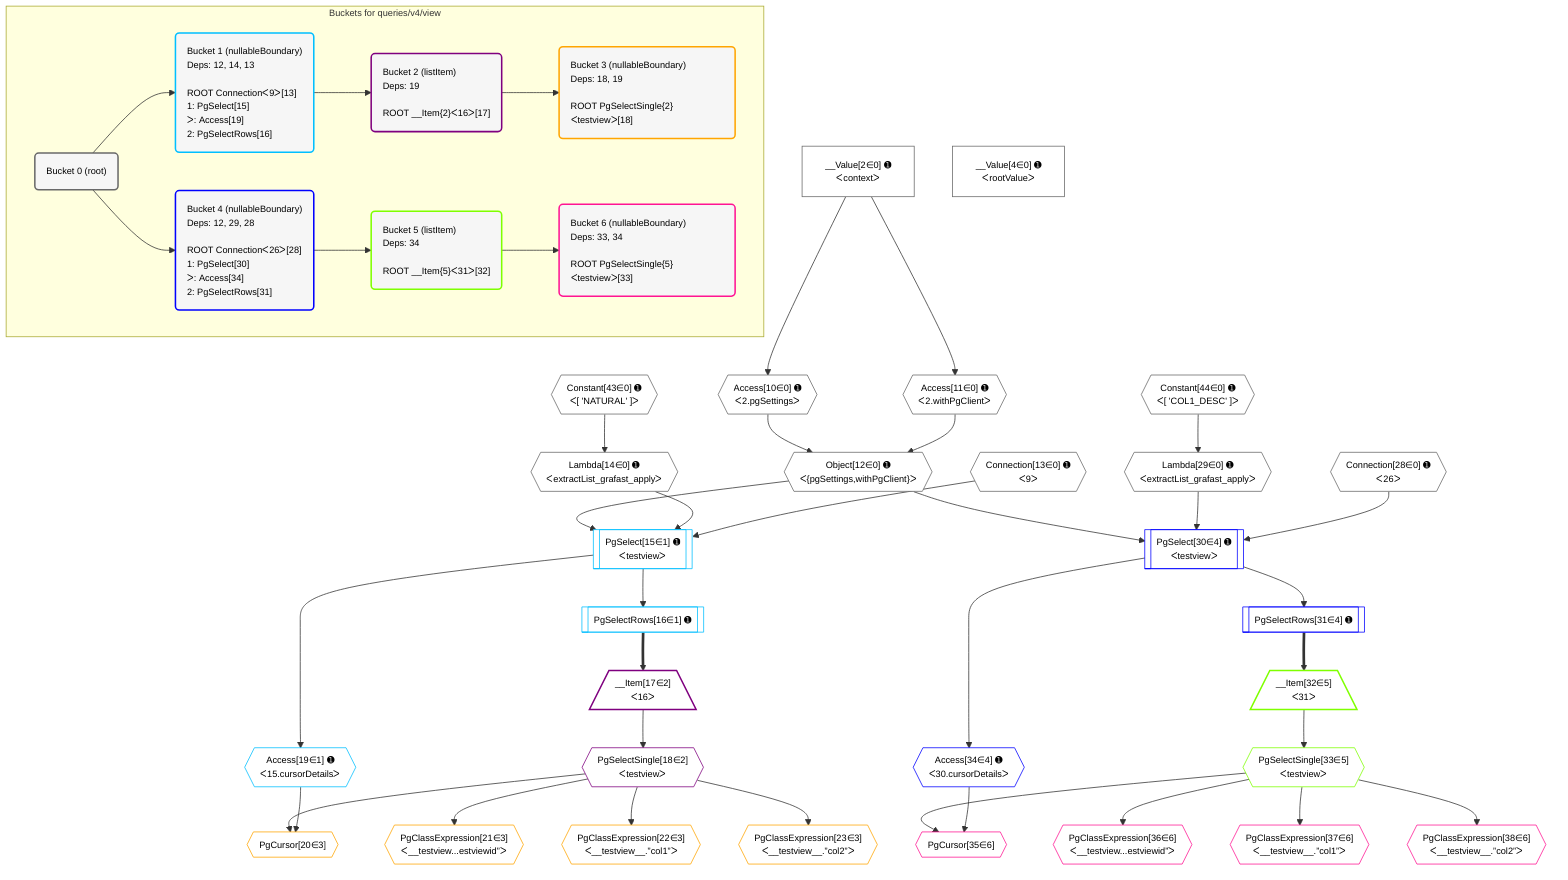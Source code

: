 %%{init: {'themeVariables': { 'fontSize': '12px'}}}%%
graph TD
    classDef path fill:#eee,stroke:#000,color:#000
    classDef plan fill:#fff,stroke-width:1px,color:#000
    classDef itemplan fill:#fff,stroke-width:2px,color:#000
    classDef unbatchedplan fill:#dff,stroke-width:1px,color:#000
    classDef sideeffectplan fill:#fcc,stroke-width:2px,color:#000
    classDef bucket fill:#f6f6f6,color:#000,stroke-width:2px,text-align:left


    %% plan dependencies
    Object12{{"Object[12∈0] ➊<br />ᐸ{pgSettings,withPgClient}ᐳ"}}:::plan
    Access10{{"Access[10∈0] ➊<br />ᐸ2.pgSettingsᐳ"}}:::plan
    Access11{{"Access[11∈0] ➊<br />ᐸ2.withPgClientᐳ"}}:::plan
    Access10 & Access11 --> Object12
    __Value2["__Value[2∈0] ➊<br />ᐸcontextᐳ"]:::plan
    __Value2 --> Access10
    __Value2 --> Access11
    Lambda14{{"Lambda[14∈0] ➊<br />ᐸextractList_grafast_applyᐳ"}}:::plan
    Constant43{{"Constant[43∈0] ➊<br />ᐸ[ 'NATURAL' ]ᐳ"}}:::plan
    Constant43 --> Lambda14
    Lambda29{{"Lambda[29∈0] ➊<br />ᐸextractList_grafast_applyᐳ"}}:::plan
    Constant44{{"Constant[44∈0] ➊<br />ᐸ[ 'COL1_DESC' ]ᐳ"}}:::plan
    Constant44 --> Lambda29
    __Value4["__Value[4∈0] ➊<br />ᐸrootValueᐳ"]:::plan
    Connection13{{"Connection[13∈0] ➊<br />ᐸ9ᐳ"}}:::plan
    Connection28{{"Connection[28∈0] ➊<br />ᐸ26ᐳ"}}:::plan
    PgSelect15[["PgSelect[15∈1] ➊<br />ᐸtestviewᐳ"]]:::plan
    Object12 & Lambda14 & Connection13 --> PgSelect15
    PgSelectRows16[["PgSelectRows[16∈1] ➊"]]:::plan
    PgSelect15 --> PgSelectRows16
    Access19{{"Access[19∈1] ➊<br />ᐸ15.cursorDetailsᐳ"}}:::plan
    PgSelect15 --> Access19
    __Item17[/"__Item[17∈2]<br />ᐸ16ᐳ"\]:::itemplan
    PgSelectRows16 ==> __Item17
    PgSelectSingle18{{"PgSelectSingle[18∈2]<br />ᐸtestviewᐳ"}}:::plan
    __Item17 --> PgSelectSingle18
    PgCursor20{{"PgCursor[20∈3]"}}:::plan
    PgSelectSingle18 & Access19 --> PgCursor20
    PgClassExpression21{{"PgClassExpression[21∈3]<br />ᐸ__testview...estviewid”ᐳ"}}:::plan
    PgSelectSingle18 --> PgClassExpression21
    PgClassExpression22{{"PgClassExpression[22∈3]<br />ᐸ__testview__.”col1”ᐳ"}}:::plan
    PgSelectSingle18 --> PgClassExpression22
    PgClassExpression23{{"PgClassExpression[23∈3]<br />ᐸ__testview__.”col2”ᐳ"}}:::plan
    PgSelectSingle18 --> PgClassExpression23
    PgSelect30[["PgSelect[30∈4] ➊<br />ᐸtestviewᐳ"]]:::plan
    Object12 & Lambda29 & Connection28 --> PgSelect30
    PgSelectRows31[["PgSelectRows[31∈4] ➊"]]:::plan
    PgSelect30 --> PgSelectRows31
    Access34{{"Access[34∈4] ➊<br />ᐸ30.cursorDetailsᐳ"}}:::plan
    PgSelect30 --> Access34
    __Item32[/"__Item[32∈5]<br />ᐸ31ᐳ"\]:::itemplan
    PgSelectRows31 ==> __Item32
    PgSelectSingle33{{"PgSelectSingle[33∈5]<br />ᐸtestviewᐳ"}}:::plan
    __Item32 --> PgSelectSingle33
    PgCursor35{{"PgCursor[35∈6]"}}:::plan
    PgSelectSingle33 & Access34 --> PgCursor35
    PgClassExpression36{{"PgClassExpression[36∈6]<br />ᐸ__testview...estviewid”ᐳ"}}:::plan
    PgSelectSingle33 --> PgClassExpression36
    PgClassExpression37{{"PgClassExpression[37∈6]<br />ᐸ__testview__.”col1”ᐳ"}}:::plan
    PgSelectSingle33 --> PgClassExpression37
    PgClassExpression38{{"PgClassExpression[38∈6]<br />ᐸ__testview__.”col2”ᐳ"}}:::plan
    PgSelectSingle33 --> PgClassExpression38

    %% define steps

    subgraph "Buckets for queries/v4/view"
    Bucket0("Bucket 0 (root)"):::bucket
    classDef bucket0 stroke:#696969
    class Bucket0,__Value2,__Value4,Access10,Access11,Object12,Connection13,Lambda14,Connection28,Lambda29,Constant43,Constant44 bucket0
    Bucket1("Bucket 1 (nullableBoundary)<br />Deps: 12, 14, 13<br /><br />ROOT Connectionᐸ9ᐳ[13]<br />1: PgSelect[15]<br />ᐳ: Access[19]<br />2: PgSelectRows[16]"):::bucket
    classDef bucket1 stroke:#00bfff
    class Bucket1,PgSelect15,PgSelectRows16,Access19 bucket1
    Bucket2("Bucket 2 (listItem)<br />Deps: 19<br /><br />ROOT __Item{2}ᐸ16ᐳ[17]"):::bucket
    classDef bucket2 stroke:#7f007f
    class Bucket2,__Item17,PgSelectSingle18 bucket2
    Bucket3("Bucket 3 (nullableBoundary)<br />Deps: 18, 19<br /><br />ROOT PgSelectSingle{2}ᐸtestviewᐳ[18]"):::bucket
    classDef bucket3 stroke:#ffa500
    class Bucket3,PgCursor20,PgClassExpression21,PgClassExpression22,PgClassExpression23 bucket3
    Bucket4("Bucket 4 (nullableBoundary)<br />Deps: 12, 29, 28<br /><br />ROOT Connectionᐸ26ᐳ[28]<br />1: PgSelect[30]<br />ᐳ: Access[34]<br />2: PgSelectRows[31]"):::bucket
    classDef bucket4 stroke:#0000ff
    class Bucket4,PgSelect30,PgSelectRows31,Access34 bucket4
    Bucket5("Bucket 5 (listItem)<br />Deps: 34<br /><br />ROOT __Item{5}ᐸ31ᐳ[32]"):::bucket
    classDef bucket5 stroke:#7fff00
    class Bucket5,__Item32,PgSelectSingle33 bucket5
    Bucket6("Bucket 6 (nullableBoundary)<br />Deps: 33, 34<br /><br />ROOT PgSelectSingle{5}ᐸtestviewᐳ[33]"):::bucket
    classDef bucket6 stroke:#ff1493
    class Bucket6,PgCursor35,PgClassExpression36,PgClassExpression37,PgClassExpression38 bucket6
    Bucket0 --> Bucket1 & Bucket4
    Bucket1 --> Bucket2
    Bucket2 --> Bucket3
    Bucket4 --> Bucket5
    Bucket5 --> Bucket6
    end
